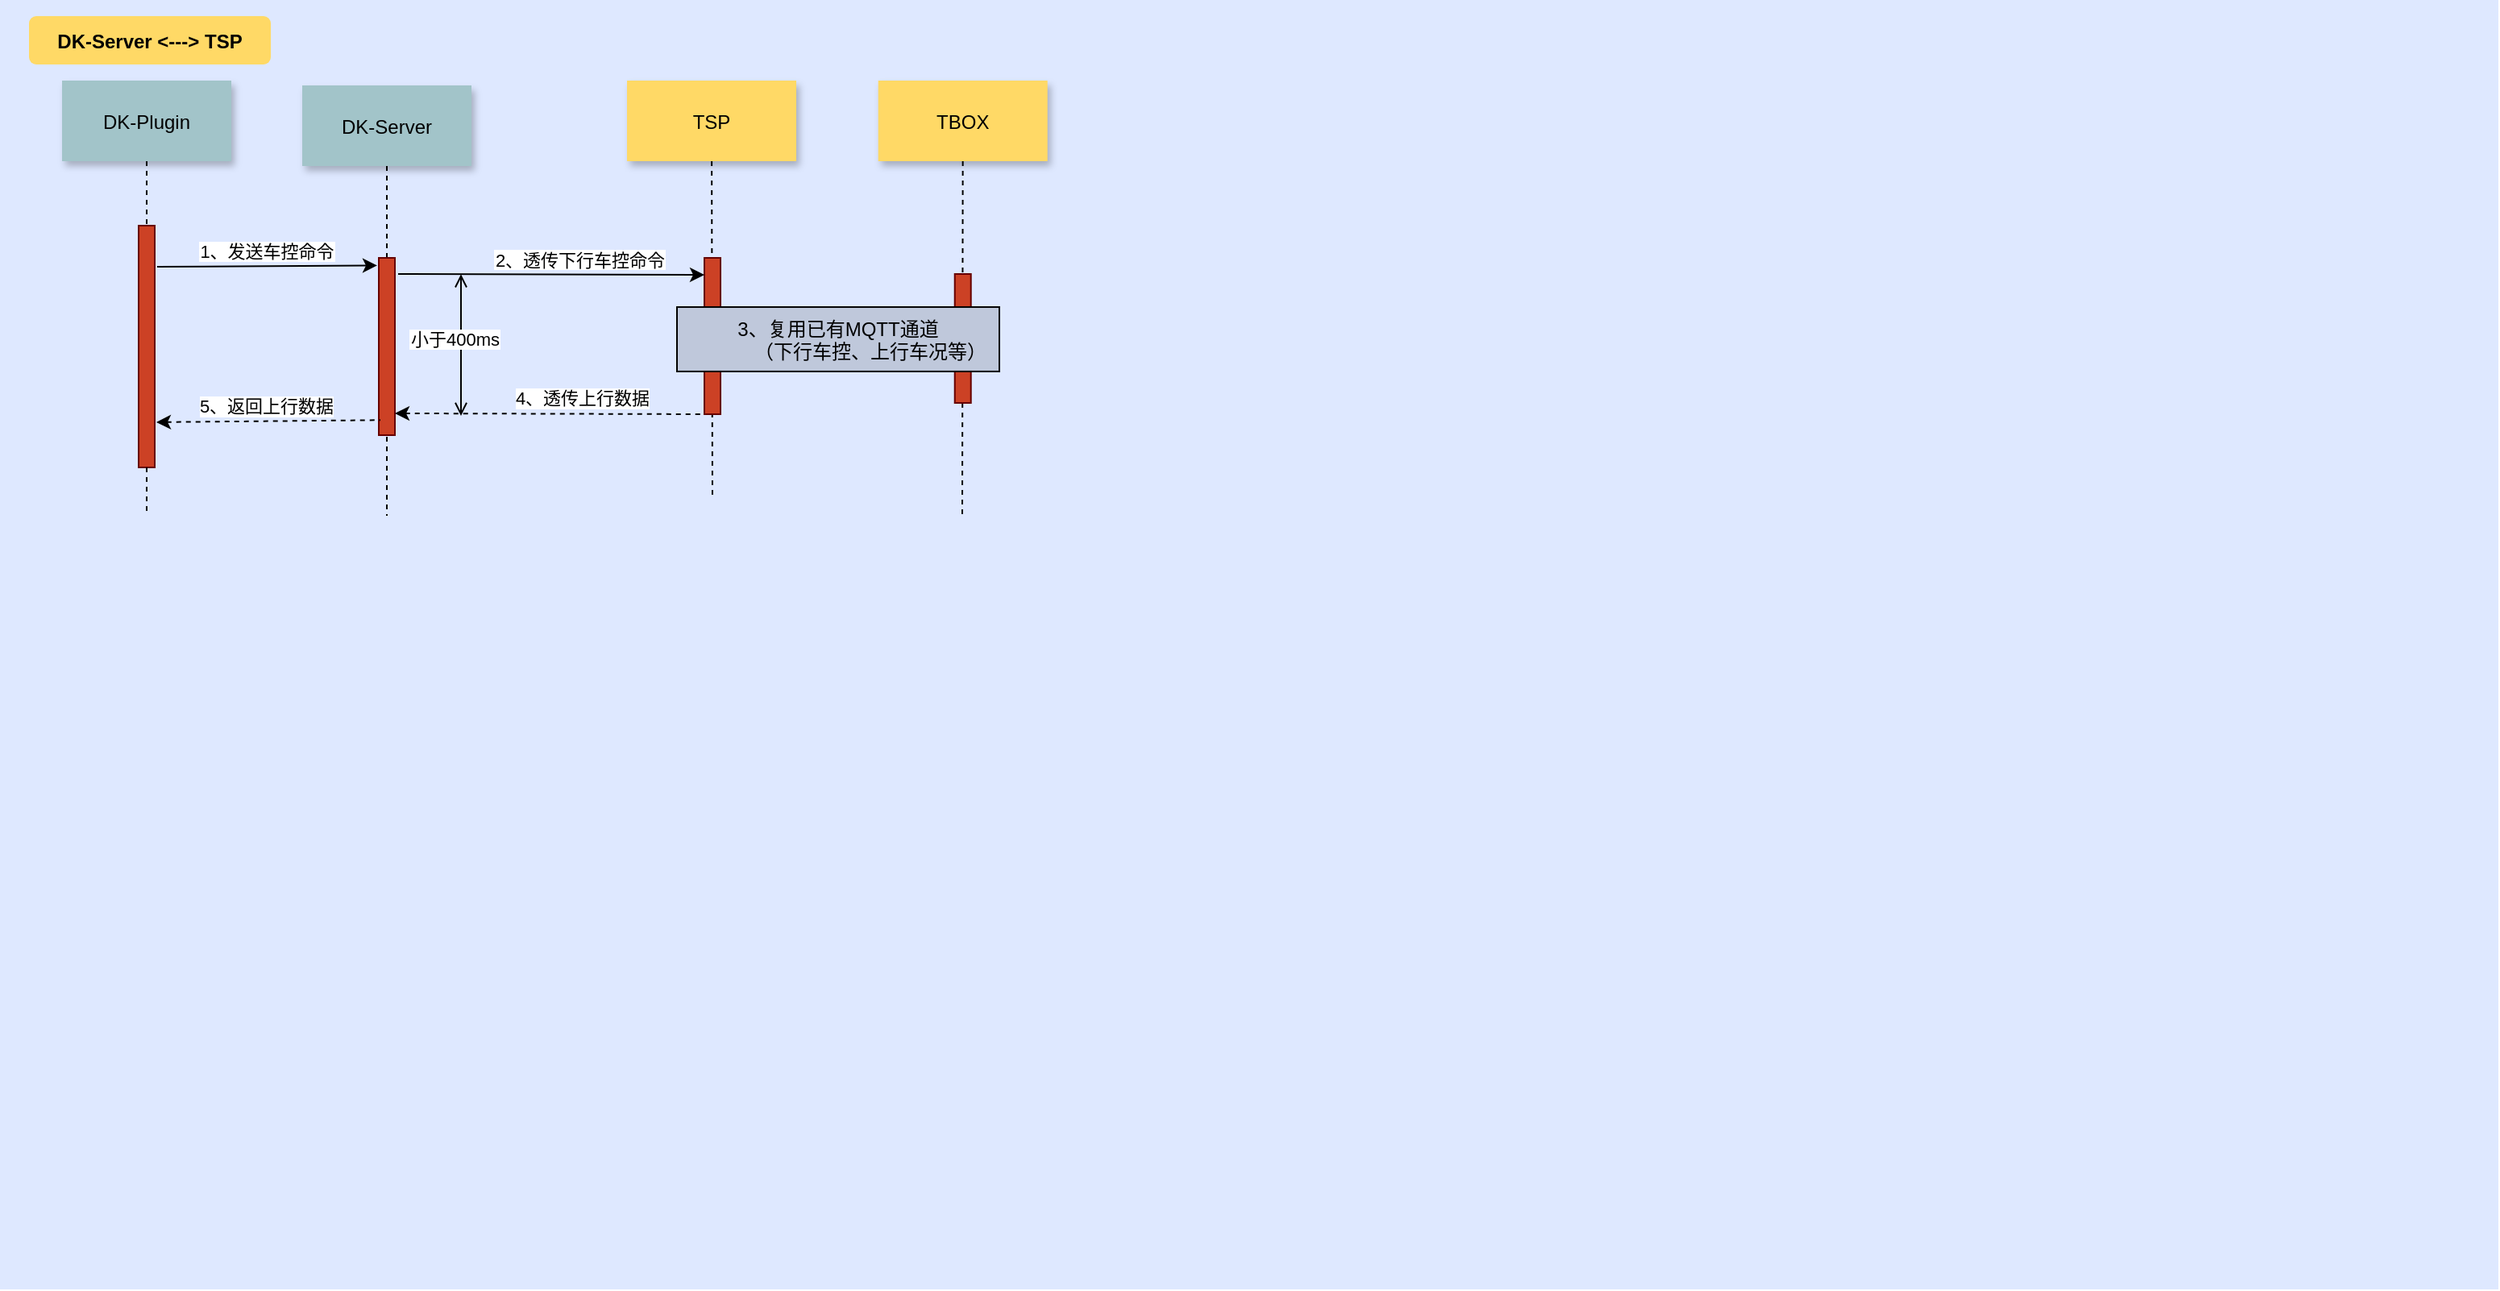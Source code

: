 <mxfile version="17.1.3" type="github">
  <diagram name="Page-1" id="9361dd3d-8414-5efd-6122-117bd74ce7a7">
    <mxGraphModel dx="948" dy="524" grid="1" gridSize="10" guides="1" tooltips="1" connect="1" arrows="1" fold="1" page="0" pageScale="1.5" pageWidth="826" pageHeight="1169" background="none" math="0" shadow="0">
      <root>
        <mxCell id="0" />
        <mxCell id="1" parent="0" />
        <mxCell id="69" value="" style="fillColor=#DEE8FF;strokeColor=none" parent="1" vertex="1">
          <mxGeometry x="60" y="10" width="1550" height="800" as="geometry" />
        </mxCell>
        <mxCell id="2" value="" style="fillColor=#CC4125;strokeColor=#660000" parent="1" vertex="1">
          <mxGeometry x="146" y="150" width="10" height="150" as="geometry" />
        </mxCell>
        <mxCell id="4" value="DK-Plugin" style="shadow=1;fillColor=#A2C4C9;strokeColor=none" parent="1" vertex="1">
          <mxGeometry x="98.5" y="60" width="105" height="50" as="geometry" />
        </mxCell>
        <mxCell id="7" value="DK-Server" style="shadow=1;fillColor=#A2C4C9;strokeColor=none" parent="1" vertex="1">
          <mxGeometry x="247.5" y="63" width="105" height="50" as="geometry" />
        </mxCell>
        <mxCell id="8" value="" style="edgeStyle=none;endArrow=none;dashed=1;" parent="1" source="7" edge="1">
          <mxGeometry x="224.835" y="168" width="100" height="100" as="geometry">
            <mxPoint x="299.759" y="113" as="sourcePoint" />
            <mxPoint x="300" y="330" as="targetPoint" />
          </mxGeometry>
        </mxCell>
        <mxCell id="6" value="" style="fillColor=#CC4125;strokeColor=#660000" parent="1" vertex="1">
          <mxGeometry x="295" y="170" width="10" height="110" as="geometry" />
        </mxCell>
        <mxCell id="9" value="1、发送车控命令" style="edgeStyle=none;verticalLabelPosition=top;verticalAlign=bottom;entryX=-0.1;entryY=0.043;entryDx=0;entryDy=0;entryPerimeter=0;exitX=1.15;exitY=0.17;exitDx=0;exitDy=0;exitPerimeter=0;" parent="1" edge="1" target="6" source="2">
          <mxGeometry x="220" y="92" width="100" height="100" as="geometry">
            <mxPoint x="160" y="180" as="sourcePoint" />
            <mxPoint x="340" y="179.5" as="targetPoint" />
          </mxGeometry>
        </mxCell>
        <mxCell id="11" value="" style="edgeStyle=none;verticalLabelPosition=top;verticalAlign=bottom;endArrow=none;startArrow=classic;dashed=1;entryX=0.1;entryY=0.915;entryDx=0;entryDy=0;entryPerimeter=0;exitX=1.1;exitY=0.813;exitDx=0;exitDy=0;exitPerimeter=0;" parent="1" edge="1" target="6" source="2">
          <mxGeometry x="220" y="172.259" width="100" height="100" as="geometry">
            <mxPoint x="160" y="270" as="sourcePoint" />
            <mxPoint x="340" y="259.759" as="targetPoint" />
          </mxGeometry>
        </mxCell>
        <mxCell id="LP91aPNowKj5EOJhhBp3-100" value="5、返回上行数据" style="edgeLabel;html=1;align=center;verticalAlign=middle;resizable=0;points=[];" vertex="1" connectable="0" parent="11">
          <mxGeometry relative="1" as="geometry">
            <mxPoint x="-2" y="-10" as="offset" />
          </mxGeometry>
        </mxCell>
        <mxCell id="22" value="TSP" style="shadow=1;fillColor=#FFD966;strokeColor=none" parent="1" vertex="1">
          <mxGeometry x="449" y="60" width="105" height="50" as="geometry" />
        </mxCell>
        <mxCell id="23" value="" style="edgeStyle=none;endArrow=none;dashed=1" parent="1" source="22" edge="1">
          <mxGeometry x="614.488" y="175.0" width="100" height="100" as="geometry">
            <mxPoint x="674.653" y="110" as="sourcePoint" />
            <mxPoint x="502" y="320" as="targetPoint" />
          </mxGeometry>
        </mxCell>
        <mxCell id="21" value="" style="fillColor=#CC4125;strokeColor=#660000" parent="1" vertex="1">
          <mxGeometry x="497" y="170" width="10" height="97" as="geometry" />
        </mxCell>
        <mxCell id="24" value="TBOX" style="shadow=1;fillColor=#FFD966;strokeColor=none" parent="1" vertex="1">
          <mxGeometry x="604.86" y="60" width="105" height="50" as="geometry" />
        </mxCell>
        <mxCell id="33" value="" style="edgeStyle=elbowEdgeStyle;elbow=horizontal;endArrow=none;dashed=1" parent="1" source="4" target="2" edge="1">
          <mxGeometry x="230.0" y="310" width="100" height="100" as="geometry">
            <mxPoint x="230.0" y="410" as="sourcePoint" />
            <mxPoint x="330" y="310" as="targetPoint" />
          </mxGeometry>
        </mxCell>
        <mxCell id="34" value="2、透传下行车控命令" style="edgeStyle=elbowEdgeStyle;elbow=vertical;verticalLabelPosition=top;verticalAlign=bottom;entryX=0.3;entryY=0.113;entryDx=0;entryDy=0;entryPerimeter=0;exitX=1.5;exitY=0.091;exitDx=0;exitDy=0;exitPerimeter=0;" parent="1" edge="1">
          <mxGeometry width="100" height="100" as="geometry">
            <mxPoint x="307" y="180.01" as="sourcePoint" />
            <mxPoint x="497" y="180.961" as="targetPoint" />
            <Array as="points" />
            <mxPoint x="18" as="offset" />
          </mxGeometry>
        </mxCell>
        <mxCell id="44" value="" style="edgeStyle=none;dashed=1;endArrow=none" parent="1" source="2" edge="1">
          <mxGeometry x="-4" y="300" width="100" height="100" as="geometry">
            <mxPoint x="-4" y="400" as="sourcePoint" />
            <mxPoint x="151" y="330" as="targetPoint" />
          </mxGeometry>
        </mxCell>
        <mxCell id="71" value="DK-Server &lt;---&gt; TSP" style="rounded=1;fontStyle=1;fillColor=#FFD966;strokeColor=none" parent="1" vertex="1">
          <mxGeometry x="78" y="20" width="150" height="30" as="geometry" />
        </mxCell>
        <mxCell id="87" value="小于400ms" style="edgeStyle=elbowEdgeStyle;elbow=horizontal;startArrow=open;endArrow=open;labelPosition=left;align=right" parent="1" edge="1">
          <mxGeometry x="-8" width="100" height="100" as="geometry">
            <mxPoint x="345.997" y="180.167" as="sourcePoint" />
            <mxPoint x="346" y="268" as="targetPoint" />
            <mxPoint x="26" y="-4" as="offset" />
          </mxGeometry>
        </mxCell>
        <mxCell id="LP91aPNowKj5EOJhhBp3-93" value="" style="edgeStyle=none;verticalLabelPosition=top;verticalAlign=bottom;endArrow=none;startArrow=classic;dashed=1;entryX=0;entryY=1;entryDx=0;entryDy=0;exitX=1;exitY=0.877;exitDx=0;exitDy=0;exitPerimeter=0;" edge="1" parent="1" source="6" target="21">
          <mxGeometry x="377" y="166.499" width="100" height="100" as="geometry">
            <mxPoint x="350" y="254" as="sourcePoint" />
            <mxPoint x="497" y="254" as="targetPoint" />
          </mxGeometry>
        </mxCell>
        <mxCell id="LP91aPNowKj5EOJhhBp3-94" value="4、透传上行数据" style="edgeLabel;html=1;align=center;verticalAlign=middle;resizable=0;points=[];" vertex="1" connectable="0" parent="LP91aPNowKj5EOJhhBp3-93">
          <mxGeometry relative="1" as="geometry">
            <mxPoint x="20" y="-10" as="offset" />
          </mxGeometry>
        </mxCell>
        <mxCell id="LP91aPNowKj5EOJhhBp3-96" value="" style="edgeStyle=none;endArrow=none;dashed=1;" edge="1" parent="1" source="24">
          <mxGeometry x="582.195" y="165" width="100" height="100" as="geometry">
            <mxPoint x="657.36" y="110" as="sourcePoint" />
            <mxPoint x="657" y="330" as="targetPoint" />
          </mxGeometry>
        </mxCell>
        <mxCell id="LP91aPNowKj5EOJhhBp3-95" value="" style="fillColor=#CC4125;strokeColor=#660000" vertex="1" parent="1">
          <mxGeometry x="652.36" y="180.004" width="10" height="80" as="geometry" />
        </mxCell>
        <mxCell id="74" value="3、复用已有MQTT通道&#xa;            （下行车控、上行车况等）" style="fillColor=#BFC8DB" parent="1" vertex="1">
          <mxGeometry x="480" y="200.52" width="200" height="39.95" as="geometry" />
        </mxCell>
      </root>
    </mxGraphModel>
  </diagram>
</mxfile>
